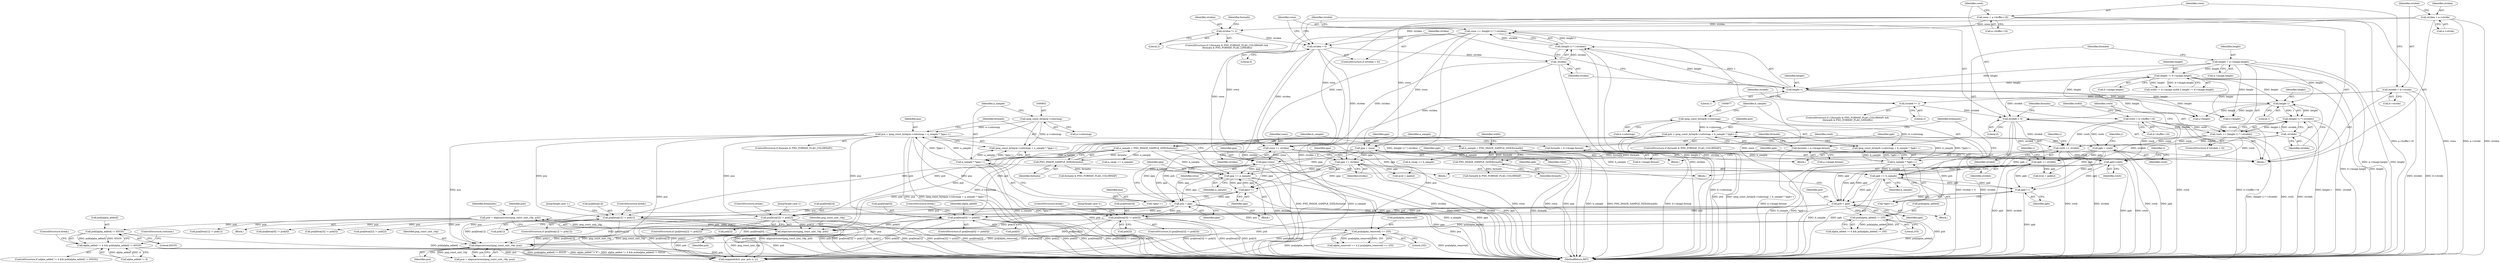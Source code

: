 digraph "0_Android_9d4853418ab2f754c2b63e091c29c5529b8b86ca_27@array" {
"1000970" [label="(Call,pub[alpha_added] != 65535)"];
"1000909" [label="(Call,pub = aligncastconst(png_const_uint_16p, psb))"];
"1000911" [label="(Call,aligncastconst(png_const_uint_16p, psb))"];
"1000905" [label="(Call,aligncastconst(png_const_uint_16p, psa))"];
"1000848" [label="(Call,psa = (png_const_bytep)a->colormap + a_sample * *ppa++)"];
"1000851" [label="(Call,(png_const_bytep)a->colormap)"];
"1000856" [label="(Call,a_sample * *ppa++)"];
"1000206" [label="(Call,a_sample = PNG_IMAGE_SAMPLE_SIZE(formata))"];
"1000208" [label="(Call,PNG_IMAGE_SAMPLE_SIZE(formata))"];
"1000190" [label="(Call,formata = a->image.format)"];
"1001020" [label="(Call,psa[btoa[1]] != psb[1])"];
"1000863" [label="(Call,psa = ppa)"];
"1000859" [label="(Call,ppa++)"];
"1000830" [label="(Call,ppa=rowa)"];
"1000158" [label="(Call,rowa = a->buffer+16)"];
"1000814" [label="(Call,rowa += stridea)"];
"1000279" [label="(Call,stridea < 0)"];
"1000263" [label="(Call,stridea *= 2)"];
"1000146" [label="(Call,stridea = a->stride)"];
"1000288" [label="(Call,-stridea)"];
"1000282" [label="(Call,rowa += (height-1) * (-stridea))"];
"1000284" [label="(Call,(height-1) * (-stridea))"];
"1000285" [label="(Call,height-1)"];
"1000230" [label="(Call,height != b->image.height)"];
"1000182" [label="(Call,height = a->image.height)"];
"1000866" [label="(Call,ppa += a_sample)"];
"1000349" [label="(Call,ppa += stridea)"];
"1000326" [label="(Call,ppa = rowa)"];
"1000873" [label="(Call,psb = (png_const_bytep)b->colormap + b_sample * *ppb++)"];
"1000876" [label="(Call,(png_const_bytep)b->colormap)"];
"1000881" [label="(Call,b_sample * *ppb++)"];
"1000211" [label="(Call,b_sample = PNG_IMAGE_SAMPLE_SIZE(formatb))"];
"1000213" [label="(Call,PNG_IMAGE_SAMPLE_SIZE(formatb))"];
"1000198" [label="(Call,formatb = b->image.format)"];
"1000888" [label="(Call,psb = ppb)"];
"1000833" [label="(Call,ppb=rowb)"];
"1000817" [label="(Call,rowb += strideb)"];
"1000291" [label="(Call,strideb < 0)"];
"1000152" [label="(Call,strideb = b->stride)"];
"1000275" [label="(Call,strideb *= 2)"];
"1000300" [label="(Call,-strideb)"];
"1000166" [label="(Call,rowb = b->buffer+16)"];
"1000294" [label="(Call,rowb += (height-1) * (-strideb))"];
"1000296" [label="(Call,(height-1) * (-strideb))"];
"1000297" [label="(Call,height-1)"];
"1000884" [label="(Call,ppb++)"];
"1000891" [label="(Call,ppb += b_sample)"];
"1000352" [label="(Call,ppb += strideb)"];
"1000329" [label="(Call,ppb = rowb)"];
"1001008" [label="(Call,psa[btoa[2]] != psb[2])"];
"1001032" [label="(Call,psa[btoa[0]] != psb[0])"];
"1000985" [label="(Call,psa[alpha_removed] == 255)"];
"1000996" [label="(Call,psa[btoa[3]] != psb[3])"];
"1001047" [label="(Call,psb[alpha_added] != 255)"];
"1000966" [label="(Call,alpha_added != 4 && pub[alpha_added] != 65535)"];
"1000167" [label="(Identifier,rowb)"];
"1000183" [label="(Identifier,height)"];
"1000881" [label="(Call,b_sample * *ppb++)"];
"1000807" [label="(Call,y<height)"];
"1000213" [label="(Call,PNG_IMAGE_SAMPLE_SIZE(formatb))"];
"1000168" [label="(Call,b->buffer+16)"];
"1000831" [label="(Identifier,ppa)"];
"1000159" [label="(Identifier,rowa)"];
"1000891" [label="(Call,ppb += b_sample)"];
"1000866" [label="(Call,ppa += a_sample)"];
"1001041" [label="(ControlStructure,break;)"];
"1000860" [label="(Identifier,ppa)"];
"1000296" [label="(Call,(height-1) * (-strideb))"];
"1001026" [label="(Call,psb[1])"];
"1000834" [label="(Identifier,ppb)"];
"1000191" [label="(Identifier,formata)"];
"1001059" [label="(Call,cmppixel(&tr, psa, psb, x, y))"];
"1000819" [label="(Identifier,strideb)"];
"1000876" [label="(Call,(png_const_bytep)b->colormap)"];
"1000871" [label="(Identifier,formatb)"];
"1000206" [label="(Call,a_sample = PNG_IMAGE_SAMPLE_SIZE(formata))"];
"1000903" [label="(Call,pua = aligncastconst(png_const_uint_16p, psa))"];
"1000849" [label="(Identifier,psa)"];
"1000230" [label="(Call,height != b->image.height)"];
"1000943" [label="(Call,pua[btoa[1]] != pub[1])"];
"1001047" [label="(Call,psb[alpha_added] != 255)"];
"1000901" [label="(Block,)"];
"1000212" [label="(Identifier,b_sample)"];
"1000862" [label="(Block,)"];
"1000351" [label="(Identifier,stridea)"];
"1000330" [label="(Identifier,ppb)"];
"1000808" [label="(Identifier,y)"];
"1000304" [label="(Identifier,formata)"];
"1001043" [label="(Call,alpha_added != 4 && psb[alpha_added] != 255)"];
"1000829" [label="(Block,)"];
"1000147" [label="(Identifier,stridea)"];
"1000981" [label="(Call,alpha_removed == 4 || psa[alpha_removed] == 255)"];
"1000287" [label="(Literal,1)"];
"1000892" [label="(Identifier,ppb)"];
"1000986" [label="(Call,psa[alpha_removed])"];
"1000144" [label="(Block,)"];
"1000837" [label="(Identifier,x)"];
"1000211" [label="(Call,b_sample = PNG_IMAGE_SAMPLE_SIZE(formatb))"];
"1000348" [label="(Block,)"];
"1000976" [label="(ControlStructure,continue;)"];
"1001017" [label="(ControlStructure,break;)"];
"1001008" [label="(Call,psa[btoa[2]] != psb[2])"];
"1001005" [label="(ControlStructure,break;)"];
"1000858" [label="(Call,*ppa++)"];
"1000335" [label="(Identifier,y)"];
"1000263" [label="(Call,stridea *= 2)"];
"1000199" [label="(Identifier,formatb)"];
"1000207" [label="(Identifier,a_sample)"];
"1000281" [label="(Literal,0)"];
"1000280" [label="(Identifier,stridea)"];
"1000288" [label="(Call,-stridea)"];
"1000955" [label="(Call,pua[btoa[0]] != pub[0])"];
"1000275" [label="(Call,strideb *= 2)"];
"1000863" [label="(Call,psa = ppa)"];
"1000873" [label="(Call,psb = (png_const_bytep)b->colormap + b_sample * *ppb++)"];
"1001020" [label="(Call,psa[btoa[1]] != psb[1])"];
"1001030" [label="(JumpTarget,case 1:)"];
"1000276" [label="(Identifier,strideb)"];
"1000285" [label="(Call,height-1)"];
"1000298" [label="(Identifier,height)"];
"1001006" [label="(JumpTarget,case 3:)"];
"1000883" [label="(Call,*ppb++)"];
"1000175" [label="(Identifier,width)"];
"1000975" [label="(ControlStructure,break;)"];
"1000966" [label="(Call,alpha_added != 4 && pub[alpha_added] != 65535)"];
"1001018" [label="(JumpTarget,case 2:)"];
"1000850" [label="(Call,(png_const_bytep)a->colormap + a_sample * *ppa++)"];
"1000190" [label="(Call,formata = a->image.format)"];
"1000231" [label="(Identifier,height)"];
"1000887" [label="(Block,)"];
"1000882" [label="(Identifier,b_sample)"];
"1000814" [label="(Call,rowa += stridea)"];
"1000971" [label="(Call,pub[alpha_added])"];
"1000835" [label="(Identifier,rowb)"];
"1001038" [label="(Call,psb[0])"];
"1000354" [label="(Identifier,strideb)"];
"1000342" [label="(Identifier,y)"];
"1001128" [label="(MethodReturn,RET)"];
"1000911" [label="(Call,aligncastconst(png_const_uint_16p, psb))"];
"1000265" [label="(Literal,2)"];
"1000299" [label="(Literal,1)"];
"1001051" [label="(Literal,255)"];
"1000830" [label="(Call,ppa=rowa)"];
"1000844" [label="(ControlStructure,if (formata & PNG_FORMAT_FLAG_COLORMAP))"];
"1000192" [label="(Call,a->image.format)"];
"1000857" [label="(Identifier,a_sample)"];
"1000817" [label="(Call,rowb += strideb)"];
"1000995" [label="(ControlStructure,if (psa[btoa[3]] != psb[3]))"];
"1000864" [label="(Identifier,psa)"];
"1000974" [label="(Literal,65535)"];
"1000919" [label="(Call,pua[btoa[3]] != pub[3])"];
"1000292" [label="(Identifier,strideb)"];
"1000349" [label="(Call,ppa += stridea)"];
"1000350" [label="(Identifier,ppa)"];
"1000295" [label="(Identifier,rowb)"];
"1000148" [label="(Call,a->stride)"];
"1000833" [label="(Call,ppb=rowb)"];
"1001045" [label="(Identifier,alpha_added)"];
"1000208" [label="(Call,PNG_IMAGE_SAMPLE_SIZE(formata))"];
"1000232" [label="(Call,b->image.height)"];
"1000270" [label="(Identifier,formatb)"];
"1001014" [label="(Call,psb[2])"];
"1000353" [label="(Identifier,ppb)"];
"1000352" [label="(Call,ppb += strideb)"];
"1000266" [label="(ControlStructure,if (!(formatb & PNG_FORMAT_FLAG_COLORMAP) &&\n (formatb & PNG_FORMAT_FLAG_LINEAR)))"];
"1000905" [label="(Call,aligncastconst(png_const_uint_16p, psa))"];
"1000853" [label="(Call,a->colormap)"];
"1001033" [label="(Call,psa[btoa[0]])"];
"1000269" [label="(Call,formatb & PNG_FORMAT_FLAG_COLORMAP)"];
"1000910" [label="(Identifier,pub)"];
"1000859" [label="(Call,ppa++)"];
"1000374" [label="(Call,aval = ppa[x])"];
"1000308" [label="(Block,)"];
"1000851" [label="(Call,(png_const_bytep)a->colormap)"];
"1000878" [label="(Call,b->colormap)"];
"1000884" [label="(Call,ppb++)"];
"1000257" [label="(Call,formata & PNG_FORMAT_FLAG_COLORMAP)"];
"1001002" [label="(Call,psb[3])"];
"1000166" [label="(Call,rowb = b->buffer+16)"];
"1000813" [label="(Block,)"];
"1000327" [label="(Identifier,ppa)"];
"1000444" [label="(Call,a_cmap += a_sample)"];
"1001019" [label="(ControlStructure,if (psa[btoa[1]] != psb[1]))"];
"1000209" [label="(Identifier,formata)"];
"1001007" [label="(ControlStructure,if (psa[btoa[2]] != psb[2]))"];
"1000154" [label="(Call,b->stride)"];
"1001021" [label="(Call,psa[btoa[1]])"];
"1000965" [label="(ControlStructure,if (alpha_added != 4 && pub[alpha_added] != 65535))"];
"1000893" [label="(Identifier,b_sample)"];
"1000912" [label="(Identifier,png_const_uint_16p)"];
"1000913" [label="(Identifier,psb)"];
"1000290" [label="(ControlStructure,if (strideb < 0))"];
"1000277" [label="(Literal,2)"];
"1000264" [label="(Identifier,stridea)"];
"1000970" [label="(Call,pub[alpha_added] != 65535)"];
"1000931" [label="(Call,pua[btoa[2]] != pub[2])"];
"1000297" [label="(Call,height-1)"];
"1000869" [label="(ControlStructure,if (formatb & PNG_FORMAT_FLAG_COLORMAP))"];
"1000146" [label="(Call,stridea = a->stride)"];
"1001032" [label="(Call,psa[btoa[0]] != psb[0])"];
"1000254" [label="(ControlStructure,if (!(formata & PNG_FORMAT_FLAG_COLORMAP) &&\n (formata & PNG_FORMAT_FLAG_LINEAR)))"];
"1000856" [label="(Call,a_sample * *ppa++)"];
"1000816" [label="(Identifier,stridea)"];
"1000907" [label="(Identifier,psa)"];
"1000875" [label="(Call,(png_const_bytep)b->colormap + b_sample * *ppb++)"];
"1001029" [label="(ControlStructure,break;)"];
"1000906" [label="(Identifier,png_const_uint_16p)"];
"1000289" [label="(Identifier,stridea)"];
"1000284" [label="(Call,(height-1) * (-stridea))"];
"1000867" [label="(Identifier,ppa)"];
"1000890" [label="(Identifier,ppb)"];
"1000301" [label="(Identifier,strideb)"];
"1000909" [label="(Call,pub = aligncastconst(png_const_uint_16p, psb))"];
"1000283" [label="(Identifier,rowa)"];
"1000874" [label="(Identifier,psb)"];
"1000153" [label="(Identifier,strideb)"];
"1000967" [label="(Call,alpha_added != 4)"];
"1000214" [label="(Identifier,formatb)"];
"1000198" [label="(Call,formatb = b->image.format)"];
"1000152" [label="(Call,strideb = b->stride)"];
"1000885" [label="(Identifier,ppb)"];
"1000326" [label="(Call,ppa = rowa)"];
"1000848" [label="(Call,psa = (png_const_bytep)a->colormap + a_sample * *ppa++)"];
"1000224" [label="(Identifier,width)"];
"1000985" [label="(Call,psa[alpha_removed] == 255)"];
"1000368" [label="(Call,bval = ppb[x])"];
"1000160" [label="(Call,a->buffer+16)"];
"1000818" [label="(Identifier,rowb)"];
"1000868" [label="(Identifier,a_sample)"];
"1000279" [label="(Call,stridea < 0)"];
"1000447" [label="(Call,b_cmap += b_sample)"];
"1000329" [label="(Call,ppb = rowb)"];
"1000222" [label="(Call,width != b->image.width || height != b->image.height)"];
"1000158" [label="(Call,rowa = a->buffer+16)"];
"1000989" [label="(Literal,255)"];
"1000200" [label="(Call,b->image.format)"];
"1000865" [label="(Identifier,ppa)"];
"1000278" [label="(ControlStructure,if (stridea < 0))"];
"1000328" [label="(Identifier,rowa)"];
"1000294" [label="(Call,rowb += (height-1) * (-strideb))"];
"1000997" [label="(Call,psa[btoa[3]])"];
"1000815" [label="(Identifier,rowa)"];
"1000282" [label="(Call,rowa += (height-1) * (-stridea))"];
"1001031" [label="(ControlStructure,if (psa[btoa[0]] != psb[0]))"];
"1000341" [label="(Call,y<height)"];
"1000889" [label="(Identifier,psb)"];
"1000895" [label="(Identifier,bchannels)"];
"1000286" [label="(Identifier,height)"];
"1000291" [label="(Call,strideb < 0)"];
"1000293" [label="(Literal,0)"];
"1000331" [label="(Identifier,rowb)"];
"1001048" [label="(Call,psb[alpha_added])"];
"1000915" [label="(Identifier,bchannels)"];
"1000300" [label="(Call,-strideb)"];
"1000832" [label="(Identifier,rowa)"];
"1000996" [label="(Call,psa[btoa[3]] != psb[3])"];
"1001009" [label="(Call,psa[btoa[2]])"];
"1000888" [label="(Call,psb = ppb)"];
"1000182" [label="(Call,height = a->image.height)"];
"1000184" [label="(Call,a->image.height)"];
"1000970" -> "1000966"  [label="AST: "];
"1000970" -> "1000974"  [label="CFG: "];
"1000971" -> "1000970"  [label="AST: "];
"1000974" -> "1000970"  [label="AST: "];
"1000966" -> "1000970"  [label="CFG: "];
"1000970" -> "1001128"  [label="DDG: pub[alpha_added]"];
"1000970" -> "1000966"  [label="DDG: pub[alpha_added]"];
"1000970" -> "1000966"  [label="DDG: 65535"];
"1000909" -> "1000970"  [label="DDG: pub"];
"1000909" -> "1000901"  [label="AST: "];
"1000909" -> "1000911"  [label="CFG: "];
"1000910" -> "1000909"  [label="AST: "];
"1000911" -> "1000909"  [label="AST: "];
"1000915" -> "1000909"  [label="CFG: "];
"1000909" -> "1001128"  [label="DDG: aligncastconst(png_const_uint_16p, psb)"];
"1000909" -> "1001128"  [label="DDG: pub"];
"1000911" -> "1000909"  [label="DDG: png_const_uint_16p"];
"1000911" -> "1000909"  [label="DDG: psb"];
"1000909" -> "1000919"  [label="DDG: pub"];
"1000909" -> "1000931"  [label="DDG: pub"];
"1000909" -> "1000943"  [label="DDG: pub"];
"1000909" -> "1000955"  [label="DDG: pub"];
"1000911" -> "1000913"  [label="CFG: "];
"1000912" -> "1000911"  [label="AST: "];
"1000913" -> "1000911"  [label="AST: "];
"1000911" -> "1001128"  [label="DDG: png_const_uint_16p"];
"1000911" -> "1001128"  [label="DDG: psb"];
"1000911" -> "1000905"  [label="DDG: png_const_uint_16p"];
"1000905" -> "1000911"  [label="DDG: png_const_uint_16p"];
"1000873" -> "1000911"  [label="DDG: psb"];
"1001020" -> "1000911"  [label="DDG: psb[1]"];
"1001032" -> "1000911"  [label="DDG: psb[0]"];
"1001047" -> "1000911"  [label="DDG: psb[alpha_added]"];
"1000996" -> "1000911"  [label="DDG: psb[3]"];
"1001008" -> "1000911"  [label="DDG: psb[2]"];
"1000888" -> "1000911"  [label="DDG: psb"];
"1000911" -> "1001059"  [label="DDG: psb"];
"1000905" -> "1000903"  [label="AST: "];
"1000905" -> "1000907"  [label="CFG: "];
"1000906" -> "1000905"  [label="AST: "];
"1000907" -> "1000905"  [label="AST: "];
"1000903" -> "1000905"  [label="CFG: "];
"1000905" -> "1001128"  [label="DDG: psa"];
"1000905" -> "1000903"  [label="DDG: png_const_uint_16p"];
"1000905" -> "1000903"  [label="DDG: psa"];
"1000848" -> "1000905"  [label="DDG: psa"];
"1001020" -> "1000905"  [label="DDG: psa[btoa[1]]"];
"1001008" -> "1000905"  [label="DDG: psa[btoa[2]]"];
"1001032" -> "1000905"  [label="DDG: psa[btoa[0]]"];
"1000985" -> "1000905"  [label="DDG: psa[alpha_removed]"];
"1000996" -> "1000905"  [label="DDG: psa[btoa[3]]"];
"1000863" -> "1000905"  [label="DDG: psa"];
"1000905" -> "1001059"  [label="DDG: psa"];
"1000848" -> "1000844"  [label="AST: "];
"1000848" -> "1000850"  [label="CFG: "];
"1000849" -> "1000848"  [label="AST: "];
"1000850" -> "1000848"  [label="AST: "];
"1000871" -> "1000848"  [label="CFG: "];
"1000848" -> "1001128"  [label="DDG: psa"];
"1000848" -> "1001128"  [label="DDG: (png_const_bytep)a->colormap + a_sample * *ppa++"];
"1000851" -> "1000848"  [label="DDG: a->colormap"];
"1000856" -> "1000848"  [label="DDG: a_sample"];
"1000856" -> "1000848"  [label="DDG: *ppa++"];
"1000848" -> "1000985"  [label="DDG: psa"];
"1000848" -> "1000996"  [label="DDG: psa"];
"1000848" -> "1001008"  [label="DDG: psa"];
"1000848" -> "1001020"  [label="DDG: psa"];
"1000848" -> "1001032"  [label="DDG: psa"];
"1000848" -> "1001059"  [label="DDG: psa"];
"1000851" -> "1000850"  [label="AST: "];
"1000851" -> "1000853"  [label="CFG: "];
"1000852" -> "1000851"  [label="AST: "];
"1000853" -> "1000851"  [label="AST: "];
"1000857" -> "1000851"  [label="CFG: "];
"1000851" -> "1001128"  [label="DDG: a->colormap"];
"1000851" -> "1000850"  [label="DDG: a->colormap"];
"1000856" -> "1000850"  [label="AST: "];
"1000856" -> "1000858"  [label="CFG: "];
"1000857" -> "1000856"  [label="AST: "];
"1000858" -> "1000856"  [label="AST: "];
"1000850" -> "1000856"  [label="CFG: "];
"1000856" -> "1001128"  [label="DDG: *ppa++"];
"1000856" -> "1001128"  [label="DDG: a_sample"];
"1000856" -> "1000850"  [label="DDG: a_sample"];
"1000856" -> "1000850"  [label="DDG: *ppa++"];
"1000206" -> "1000856"  [label="DDG: a_sample"];
"1000856" -> "1000866"  [label="DDG: a_sample"];
"1000206" -> "1000144"  [label="AST: "];
"1000206" -> "1000208"  [label="CFG: "];
"1000207" -> "1000206"  [label="AST: "];
"1000208" -> "1000206"  [label="AST: "];
"1000212" -> "1000206"  [label="CFG: "];
"1000206" -> "1001128"  [label="DDG: PNG_IMAGE_SAMPLE_SIZE(formata)"];
"1000206" -> "1001128"  [label="DDG: a_sample"];
"1000208" -> "1000206"  [label="DDG: formata"];
"1000206" -> "1000444"  [label="DDG: a_sample"];
"1000206" -> "1000866"  [label="DDG: a_sample"];
"1000208" -> "1000209"  [label="CFG: "];
"1000209" -> "1000208"  [label="AST: "];
"1000208" -> "1001128"  [label="DDG: formata"];
"1000190" -> "1000208"  [label="DDG: formata"];
"1000208" -> "1000257"  [label="DDG: formata"];
"1000190" -> "1000144"  [label="AST: "];
"1000190" -> "1000192"  [label="CFG: "];
"1000191" -> "1000190"  [label="AST: "];
"1000192" -> "1000190"  [label="AST: "];
"1000199" -> "1000190"  [label="CFG: "];
"1000190" -> "1001128"  [label="DDG: a->image.format"];
"1001020" -> "1001019"  [label="AST: "];
"1001020" -> "1001026"  [label="CFG: "];
"1001021" -> "1001020"  [label="AST: "];
"1001026" -> "1001020"  [label="AST: "];
"1001029" -> "1001020"  [label="CFG: "];
"1001030" -> "1001020"  [label="CFG: "];
"1001020" -> "1001128"  [label="DDG: psb[1]"];
"1001020" -> "1001128"  [label="DDG: psa[btoa[1]]"];
"1001020" -> "1001128"  [label="DDG: psa[btoa[1]] != psb[1]"];
"1000863" -> "1001020"  [label="DDG: psa"];
"1000873" -> "1001020"  [label="DDG: psb"];
"1000888" -> "1001020"  [label="DDG: psb"];
"1001020" -> "1001059"  [label="DDG: psa[btoa[1]]"];
"1001020" -> "1001059"  [label="DDG: psb[1]"];
"1000863" -> "1000862"  [label="AST: "];
"1000863" -> "1000865"  [label="CFG: "];
"1000864" -> "1000863"  [label="AST: "];
"1000865" -> "1000863"  [label="AST: "];
"1000867" -> "1000863"  [label="CFG: "];
"1000863" -> "1001128"  [label="DDG: psa"];
"1000859" -> "1000863"  [label="DDG: ppa"];
"1000830" -> "1000863"  [label="DDG: ppa"];
"1000866" -> "1000863"  [label="DDG: ppa"];
"1000349" -> "1000863"  [label="DDG: ppa"];
"1000326" -> "1000863"  [label="DDG: ppa"];
"1000863" -> "1000985"  [label="DDG: psa"];
"1000863" -> "1000996"  [label="DDG: psa"];
"1000863" -> "1001008"  [label="DDG: psa"];
"1000863" -> "1001032"  [label="DDG: psa"];
"1000863" -> "1001059"  [label="DDG: psa"];
"1000859" -> "1000858"  [label="AST: "];
"1000859" -> "1000860"  [label="CFG: "];
"1000860" -> "1000859"  [label="AST: "];
"1000858" -> "1000859"  [label="CFG: "];
"1000859" -> "1001128"  [label="DDG: ppa"];
"1000830" -> "1000859"  [label="DDG: ppa"];
"1000866" -> "1000859"  [label="DDG: ppa"];
"1000349" -> "1000859"  [label="DDG: ppa"];
"1000326" -> "1000859"  [label="DDG: ppa"];
"1000859" -> "1000866"  [label="DDG: ppa"];
"1000830" -> "1000829"  [label="AST: "];
"1000830" -> "1000832"  [label="CFG: "];
"1000831" -> "1000830"  [label="AST: "];
"1000832" -> "1000830"  [label="AST: "];
"1000834" -> "1000830"  [label="CFG: "];
"1000830" -> "1001128"  [label="DDG: rowa"];
"1000830" -> "1001128"  [label="DDG: ppa"];
"1000158" -> "1000830"  [label="DDG: rowa"];
"1000814" -> "1000830"  [label="DDG: rowa"];
"1000282" -> "1000830"  [label="DDG: rowa"];
"1000830" -> "1000866"  [label="DDG: ppa"];
"1000158" -> "1000144"  [label="AST: "];
"1000158" -> "1000160"  [label="CFG: "];
"1000159" -> "1000158"  [label="AST: "];
"1000160" -> "1000158"  [label="AST: "];
"1000167" -> "1000158"  [label="CFG: "];
"1000158" -> "1001128"  [label="DDG: rowa"];
"1000158" -> "1001128"  [label="DDG: a->buffer+16"];
"1000158" -> "1000282"  [label="DDG: rowa"];
"1000158" -> "1000326"  [label="DDG: rowa"];
"1000158" -> "1000814"  [label="DDG: rowa"];
"1000814" -> "1000813"  [label="AST: "];
"1000814" -> "1000816"  [label="CFG: "];
"1000815" -> "1000814"  [label="AST: "];
"1000816" -> "1000814"  [label="AST: "];
"1000818" -> "1000814"  [label="CFG: "];
"1000814" -> "1001128"  [label="DDG: stridea"];
"1000814" -> "1001128"  [label="DDG: rowa"];
"1000279" -> "1000814"  [label="DDG: stridea"];
"1000288" -> "1000814"  [label="DDG: stridea"];
"1000282" -> "1000814"  [label="DDG: rowa"];
"1000279" -> "1000278"  [label="AST: "];
"1000279" -> "1000281"  [label="CFG: "];
"1000280" -> "1000279"  [label="AST: "];
"1000281" -> "1000279"  [label="AST: "];
"1000283" -> "1000279"  [label="CFG: "];
"1000292" -> "1000279"  [label="CFG: "];
"1000279" -> "1001128"  [label="DDG: stridea"];
"1000279" -> "1001128"  [label="DDG: stridea < 0"];
"1000263" -> "1000279"  [label="DDG: stridea"];
"1000146" -> "1000279"  [label="DDG: stridea"];
"1000279" -> "1000288"  [label="DDG: stridea"];
"1000279" -> "1000349"  [label="DDG: stridea"];
"1000263" -> "1000254"  [label="AST: "];
"1000263" -> "1000265"  [label="CFG: "];
"1000264" -> "1000263"  [label="AST: "];
"1000265" -> "1000263"  [label="AST: "];
"1000270" -> "1000263"  [label="CFG: "];
"1000146" -> "1000263"  [label="DDG: stridea"];
"1000146" -> "1000144"  [label="AST: "];
"1000146" -> "1000148"  [label="CFG: "];
"1000147" -> "1000146"  [label="AST: "];
"1000148" -> "1000146"  [label="AST: "];
"1000153" -> "1000146"  [label="CFG: "];
"1000146" -> "1001128"  [label="DDG: a->stride"];
"1000146" -> "1001128"  [label="DDG: stridea"];
"1000288" -> "1000284"  [label="AST: "];
"1000288" -> "1000289"  [label="CFG: "];
"1000289" -> "1000288"  [label="AST: "];
"1000284" -> "1000288"  [label="CFG: "];
"1000288" -> "1001128"  [label="DDG: stridea"];
"1000288" -> "1000284"  [label="DDG: stridea"];
"1000288" -> "1000349"  [label="DDG: stridea"];
"1000282" -> "1000278"  [label="AST: "];
"1000282" -> "1000284"  [label="CFG: "];
"1000283" -> "1000282"  [label="AST: "];
"1000284" -> "1000282"  [label="AST: "];
"1000292" -> "1000282"  [label="CFG: "];
"1000282" -> "1001128"  [label="DDG: (height-1) * (-stridea)"];
"1000282" -> "1001128"  [label="DDG: rowa"];
"1000284" -> "1000282"  [label="DDG: height-1"];
"1000284" -> "1000282"  [label="DDG: -stridea"];
"1000282" -> "1000326"  [label="DDG: rowa"];
"1000285" -> "1000284"  [label="AST: "];
"1000284" -> "1001128"  [label="DDG: height-1"];
"1000284" -> "1001128"  [label="DDG: -stridea"];
"1000285" -> "1000284"  [label="DDG: height"];
"1000285" -> "1000284"  [label="DDG: 1"];
"1000285" -> "1000287"  [label="CFG: "];
"1000286" -> "1000285"  [label="AST: "];
"1000287" -> "1000285"  [label="AST: "];
"1000289" -> "1000285"  [label="CFG: "];
"1000230" -> "1000285"  [label="DDG: height"];
"1000182" -> "1000285"  [label="DDG: height"];
"1000285" -> "1000297"  [label="DDG: height"];
"1000285" -> "1000341"  [label="DDG: height"];
"1000285" -> "1000807"  [label="DDG: height"];
"1000230" -> "1000222"  [label="AST: "];
"1000230" -> "1000232"  [label="CFG: "];
"1000231" -> "1000230"  [label="AST: "];
"1000232" -> "1000230"  [label="AST: "];
"1000222" -> "1000230"  [label="CFG: "];
"1000230" -> "1001128"  [label="DDG: height"];
"1000230" -> "1001128"  [label="DDG: b->image.height"];
"1000230" -> "1000222"  [label="DDG: height"];
"1000230" -> "1000222"  [label="DDG: b->image.height"];
"1000182" -> "1000230"  [label="DDG: height"];
"1000230" -> "1000297"  [label="DDG: height"];
"1000230" -> "1000341"  [label="DDG: height"];
"1000230" -> "1000807"  [label="DDG: height"];
"1000182" -> "1000144"  [label="AST: "];
"1000182" -> "1000184"  [label="CFG: "];
"1000183" -> "1000182"  [label="AST: "];
"1000184" -> "1000182"  [label="AST: "];
"1000191" -> "1000182"  [label="CFG: "];
"1000182" -> "1001128"  [label="DDG: a->image.height"];
"1000182" -> "1001128"  [label="DDG: height"];
"1000182" -> "1000297"  [label="DDG: height"];
"1000182" -> "1000341"  [label="DDG: height"];
"1000182" -> "1000807"  [label="DDG: height"];
"1000866" -> "1000862"  [label="AST: "];
"1000866" -> "1000868"  [label="CFG: "];
"1000867" -> "1000866"  [label="AST: "];
"1000868" -> "1000866"  [label="AST: "];
"1000871" -> "1000866"  [label="CFG: "];
"1000866" -> "1001128"  [label="DDG: ppa"];
"1000866" -> "1001128"  [label="DDG: a_sample"];
"1000349" -> "1000866"  [label="DDG: ppa"];
"1000326" -> "1000866"  [label="DDG: ppa"];
"1000349" -> "1000348"  [label="AST: "];
"1000349" -> "1000351"  [label="CFG: "];
"1000350" -> "1000349"  [label="AST: "];
"1000351" -> "1000349"  [label="AST: "];
"1000353" -> "1000349"  [label="CFG: "];
"1000349" -> "1001128"  [label="DDG: stridea"];
"1000349" -> "1001128"  [label="DDG: ppa"];
"1000326" -> "1000349"  [label="DDG: ppa"];
"1000349" -> "1000374"  [label="DDG: ppa"];
"1000326" -> "1000308"  [label="AST: "];
"1000326" -> "1000328"  [label="CFG: "];
"1000327" -> "1000326"  [label="AST: "];
"1000328" -> "1000326"  [label="AST: "];
"1000330" -> "1000326"  [label="CFG: "];
"1000326" -> "1001128"  [label="DDG: rowa"];
"1000326" -> "1001128"  [label="DDG: ppa"];
"1000326" -> "1000374"  [label="DDG: ppa"];
"1000873" -> "1000869"  [label="AST: "];
"1000873" -> "1000875"  [label="CFG: "];
"1000874" -> "1000873"  [label="AST: "];
"1000875" -> "1000873"  [label="AST: "];
"1000895" -> "1000873"  [label="CFG: "];
"1000873" -> "1001128"  [label="DDG: psb"];
"1000873" -> "1001128"  [label="DDG: (png_const_bytep)b->colormap + b_sample * *ppb++"];
"1000876" -> "1000873"  [label="DDG: b->colormap"];
"1000881" -> "1000873"  [label="DDG: b_sample"];
"1000881" -> "1000873"  [label="DDG: *ppb++"];
"1000873" -> "1000996"  [label="DDG: psb"];
"1000873" -> "1001008"  [label="DDG: psb"];
"1000873" -> "1001032"  [label="DDG: psb"];
"1000873" -> "1001047"  [label="DDG: psb"];
"1000873" -> "1001059"  [label="DDG: psb"];
"1000876" -> "1000875"  [label="AST: "];
"1000876" -> "1000878"  [label="CFG: "];
"1000877" -> "1000876"  [label="AST: "];
"1000878" -> "1000876"  [label="AST: "];
"1000882" -> "1000876"  [label="CFG: "];
"1000876" -> "1001128"  [label="DDG: b->colormap"];
"1000876" -> "1000875"  [label="DDG: b->colormap"];
"1000881" -> "1000875"  [label="AST: "];
"1000881" -> "1000883"  [label="CFG: "];
"1000882" -> "1000881"  [label="AST: "];
"1000883" -> "1000881"  [label="AST: "];
"1000875" -> "1000881"  [label="CFG: "];
"1000881" -> "1001128"  [label="DDG: *ppb++"];
"1000881" -> "1001128"  [label="DDG: b_sample"];
"1000881" -> "1000875"  [label="DDG: b_sample"];
"1000881" -> "1000875"  [label="DDG: *ppb++"];
"1000211" -> "1000881"  [label="DDG: b_sample"];
"1000881" -> "1000891"  [label="DDG: b_sample"];
"1000211" -> "1000144"  [label="AST: "];
"1000211" -> "1000213"  [label="CFG: "];
"1000212" -> "1000211"  [label="AST: "];
"1000213" -> "1000211"  [label="AST: "];
"1000224" -> "1000211"  [label="CFG: "];
"1000211" -> "1001128"  [label="DDG: b_sample"];
"1000211" -> "1001128"  [label="DDG: PNG_IMAGE_SAMPLE_SIZE(formatb)"];
"1000213" -> "1000211"  [label="DDG: formatb"];
"1000211" -> "1000447"  [label="DDG: b_sample"];
"1000211" -> "1000891"  [label="DDG: b_sample"];
"1000213" -> "1000214"  [label="CFG: "];
"1000214" -> "1000213"  [label="AST: "];
"1000213" -> "1001128"  [label="DDG: formatb"];
"1000198" -> "1000213"  [label="DDG: formatb"];
"1000213" -> "1000269"  [label="DDG: formatb"];
"1000198" -> "1000144"  [label="AST: "];
"1000198" -> "1000200"  [label="CFG: "];
"1000199" -> "1000198"  [label="AST: "];
"1000200" -> "1000198"  [label="AST: "];
"1000207" -> "1000198"  [label="CFG: "];
"1000198" -> "1001128"  [label="DDG: b->image.format"];
"1000888" -> "1000887"  [label="AST: "];
"1000888" -> "1000890"  [label="CFG: "];
"1000889" -> "1000888"  [label="AST: "];
"1000890" -> "1000888"  [label="AST: "];
"1000892" -> "1000888"  [label="CFG: "];
"1000888" -> "1001128"  [label="DDG: psb"];
"1000833" -> "1000888"  [label="DDG: ppb"];
"1000884" -> "1000888"  [label="DDG: ppb"];
"1000891" -> "1000888"  [label="DDG: ppb"];
"1000352" -> "1000888"  [label="DDG: ppb"];
"1000329" -> "1000888"  [label="DDG: ppb"];
"1000888" -> "1000996"  [label="DDG: psb"];
"1000888" -> "1001008"  [label="DDG: psb"];
"1000888" -> "1001032"  [label="DDG: psb"];
"1000888" -> "1001047"  [label="DDG: psb"];
"1000888" -> "1001059"  [label="DDG: psb"];
"1000833" -> "1000829"  [label="AST: "];
"1000833" -> "1000835"  [label="CFG: "];
"1000834" -> "1000833"  [label="AST: "];
"1000835" -> "1000833"  [label="AST: "];
"1000837" -> "1000833"  [label="CFG: "];
"1000833" -> "1001128"  [label="DDG: ppb"];
"1000833" -> "1001128"  [label="DDG: rowb"];
"1000817" -> "1000833"  [label="DDG: rowb"];
"1000166" -> "1000833"  [label="DDG: rowb"];
"1000294" -> "1000833"  [label="DDG: rowb"];
"1000833" -> "1000884"  [label="DDG: ppb"];
"1000833" -> "1000891"  [label="DDG: ppb"];
"1000817" -> "1000813"  [label="AST: "];
"1000817" -> "1000819"  [label="CFG: "];
"1000818" -> "1000817"  [label="AST: "];
"1000819" -> "1000817"  [label="AST: "];
"1000808" -> "1000817"  [label="CFG: "];
"1000817" -> "1001128"  [label="DDG: rowb"];
"1000817" -> "1001128"  [label="DDG: strideb"];
"1000291" -> "1000817"  [label="DDG: strideb"];
"1000300" -> "1000817"  [label="DDG: strideb"];
"1000166" -> "1000817"  [label="DDG: rowb"];
"1000294" -> "1000817"  [label="DDG: rowb"];
"1000291" -> "1000290"  [label="AST: "];
"1000291" -> "1000293"  [label="CFG: "];
"1000292" -> "1000291"  [label="AST: "];
"1000293" -> "1000291"  [label="AST: "];
"1000295" -> "1000291"  [label="CFG: "];
"1000304" -> "1000291"  [label="CFG: "];
"1000291" -> "1001128"  [label="DDG: strideb < 0"];
"1000291" -> "1001128"  [label="DDG: strideb"];
"1000152" -> "1000291"  [label="DDG: strideb"];
"1000275" -> "1000291"  [label="DDG: strideb"];
"1000291" -> "1000300"  [label="DDG: strideb"];
"1000291" -> "1000352"  [label="DDG: strideb"];
"1000152" -> "1000144"  [label="AST: "];
"1000152" -> "1000154"  [label="CFG: "];
"1000153" -> "1000152"  [label="AST: "];
"1000154" -> "1000152"  [label="AST: "];
"1000159" -> "1000152"  [label="CFG: "];
"1000152" -> "1001128"  [label="DDG: strideb"];
"1000152" -> "1001128"  [label="DDG: b->stride"];
"1000152" -> "1000275"  [label="DDG: strideb"];
"1000275" -> "1000266"  [label="AST: "];
"1000275" -> "1000277"  [label="CFG: "];
"1000276" -> "1000275"  [label="AST: "];
"1000277" -> "1000275"  [label="AST: "];
"1000280" -> "1000275"  [label="CFG: "];
"1000300" -> "1000296"  [label="AST: "];
"1000300" -> "1000301"  [label="CFG: "];
"1000301" -> "1000300"  [label="AST: "];
"1000296" -> "1000300"  [label="CFG: "];
"1000300" -> "1001128"  [label="DDG: strideb"];
"1000300" -> "1000296"  [label="DDG: strideb"];
"1000300" -> "1000352"  [label="DDG: strideb"];
"1000166" -> "1000144"  [label="AST: "];
"1000166" -> "1000168"  [label="CFG: "];
"1000167" -> "1000166"  [label="AST: "];
"1000168" -> "1000166"  [label="AST: "];
"1000175" -> "1000166"  [label="CFG: "];
"1000166" -> "1001128"  [label="DDG: b->buffer+16"];
"1000166" -> "1001128"  [label="DDG: rowb"];
"1000166" -> "1000294"  [label="DDG: rowb"];
"1000166" -> "1000329"  [label="DDG: rowb"];
"1000294" -> "1000290"  [label="AST: "];
"1000294" -> "1000296"  [label="CFG: "];
"1000295" -> "1000294"  [label="AST: "];
"1000296" -> "1000294"  [label="AST: "];
"1000304" -> "1000294"  [label="CFG: "];
"1000294" -> "1001128"  [label="DDG: (height-1) * (-strideb)"];
"1000294" -> "1001128"  [label="DDG: rowb"];
"1000296" -> "1000294"  [label="DDG: height-1"];
"1000296" -> "1000294"  [label="DDG: -strideb"];
"1000294" -> "1000329"  [label="DDG: rowb"];
"1000297" -> "1000296"  [label="AST: "];
"1000296" -> "1001128"  [label="DDG: -strideb"];
"1000296" -> "1001128"  [label="DDG: height-1"];
"1000297" -> "1000296"  [label="DDG: height"];
"1000297" -> "1000296"  [label="DDG: 1"];
"1000297" -> "1000299"  [label="CFG: "];
"1000298" -> "1000297"  [label="AST: "];
"1000299" -> "1000297"  [label="AST: "];
"1000301" -> "1000297"  [label="CFG: "];
"1000297" -> "1000341"  [label="DDG: height"];
"1000297" -> "1000807"  [label="DDG: height"];
"1000884" -> "1000883"  [label="AST: "];
"1000884" -> "1000885"  [label="CFG: "];
"1000885" -> "1000884"  [label="AST: "];
"1000883" -> "1000884"  [label="CFG: "];
"1000884" -> "1001128"  [label="DDG: ppb"];
"1000891" -> "1000884"  [label="DDG: ppb"];
"1000352" -> "1000884"  [label="DDG: ppb"];
"1000329" -> "1000884"  [label="DDG: ppb"];
"1000884" -> "1000891"  [label="DDG: ppb"];
"1000891" -> "1000887"  [label="AST: "];
"1000891" -> "1000893"  [label="CFG: "];
"1000892" -> "1000891"  [label="AST: "];
"1000893" -> "1000891"  [label="AST: "];
"1000895" -> "1000891"  [label="CFG: "];
"1000891" -> "1001128"  [label="DDG: b_sample"];
"1000891" -> "1001128"  [label="DDG: ppb"];
"1000352" -> "1000891"  [label="DDG: ppb"];
"1000329" -> "1000891"  [label="DDG: ppb"];
"1000352" -> "1000348"  [label="AST: "];
"1000352" -> "1000354"  [label="CFG: "];
"1000353" -> "1000352"  [label="AST: "];
"1000354" -> "1000352"  [label="AST: "];
"1000342" -> "1000352"  [label="CFG: "];
"1000352" -> "1001128"  [label="DDG: ppb"];
"1000352" -> "1001128"  [label="DDG: strideb"];
"1000329" -> "1000352"  [label="DDG: ppb"];
"1000352" -> "1000368"  [label="DDG: ppb"];
"1000329" -> "1000308"  [label="AST: "];
"1000329" -> "1000331"  [label="CFG: "];
"1000330" -> "1000329"  [label="AST: "];
"1000331" -> "1000329"  [label="AST: "];
"1000335" -> "1000329"  [label="CFG: "];
"1000329" -> "1001128"  [label="DDG: rowb"];
"1000329" -> "1001128"  [label="DDG: ppb"];
"1000329" -> "1000368"  [label="DDG: ppb"];
"1001008" -> "1001007"  [label="AST: "];
"1001008" -> "1001014"  [label="CFG: "];
"1001009" -> "1001008"  [label="AST: "];
"1001014" -> "1001008"  [label="AST: "];
"1001017" -> "1001008"  [label="CFG: "];
"1001018" -> "1001008"  [label="CFG: "];
"1001008" -> "1001128"  [label="DDG: psa[btoa[2]] != psb[2]"];
"1001008" -> "1001128"  [label="DDG: psa[btoa[2]]"];
"1001008" -> "1001128"  [label="DDG: psb[2]"];
"1001008" -> "1001059"  [label="DDG: psa[btoa[2]]"];
"1001008" -> "1001059"  [label="DDG: psb[2]"];
"1001032" -> "1001031"  [label="AST: "];
"1001032" -> "1001038"  [label="CFG: "];
"1001033" -> "1001032"  [label="AST: "];
"1001038" -> "1001032"  [label="AST: "];
"1001041" -> "1001032"  [label="CFG: "];
"1001045" -> "1001032"  [label="CFG: "];
"1001032" -> "1001128"  [label="DDG: psb[0]"];
"1001032" -> "1001128"  [label="DDG: psa[btoa[0]]"];
"1001032" -> "1001128"  [label="DDG: psa[btoa[0]] != psb[0]"];
"1001032" -> "1001059"  [label="DDG: psa[btoa[0]]"];
"1001032" -> "1001059"  [label="DDG: psb[0]"];
"1000985" -> "1000981"  [label="AST: "];
"1000985" -> "1000989"  [label="CFG: "];
"1000986" -> "1000985"  [label="AST: "];
"1000989" -> "1000985"  [label="AST: "];
"1000981" -> "1000985"  [label="CFG: "];
"1000985" -> "1001128"  [label="DDG: psa[alpha_removed]"];
"1000985" -> "1000981"  [label="DDG: psa[alpha_removed]"];
"1000985" -> "1000981"  [label="DDG: 255"];
"1000985" -> "1001059"  [label="DDG: psa[alpha_removed]"];
"1000996" -> "1000995"  [label="AST: "];
"1000996" -> "1001002"  [label="CFG: "];
"1000997" -> "1000996"  [label="AST: "];
"1001002" -> "1000996"  [label="AST: "];
"1001005" -> "1000996"  [label="CFG: "];
"1001006" -> "1000996"  [label="CFG: "];
"1000996" -> "1001128"  [label="DDG: psa[btoa[3]] != psb[3]"];
"1000996" -> "1001128"  [label="DDG: psa[btoa[3]]"];
"1000996" -> "1001128"  [label="DDG: psb[3]"];
"1000996" -> "1001059"  [label="DDG: psa[btoa[3]]"];
"1000996" -> "1001059"  [label="DDG: psb[3]"];
"1001047" -> "1001043"  [label="AST: "];
"1001047" -> "1001051"  [label="CFG: "];
"1001048" -> "1001047"  [label="AST: "];
"1001051" -> "1001047"  [label="AST: "];
"1001043" -> "1001047"  [label="CFG: "];
"1001047" -> "1001128"  [label="DDG: psb[alpha_added]"];
"1001047" -> "1001043"  [label="DDG: psb[alpha_added]"];
"1001047" -> "1001043"  [label="DDG: 255"];
"1001047" -> "1001059"  [label="DDG: psb[alpha_added]"];
"1000966" -> "1000965"  [label="AST: "];
"1000966" -> "1000967"  [label="CFG: "];
"1000967" -> "1000966"  [label="AST: "];
"1000975" -> "1000966"  [label="CFG: "];
"1000976" -> "1000966"  [label="CFG: "];
"1000966" -> "1001128"  [label="DDG: alpha_added != 4"];
"1000966" -> "1001128"  [label="DDG: alpha_added != 4 && pub[alpha_added] != 65535"];
"1000966" -> "1001128"  [label="DDG: pub[alpha_added] != 65535"];
"1000967" -> "1000966"  [label="DDG: alpha_added"];
"1000967" -> "1000966"  [label="DDG: 4"];
}
